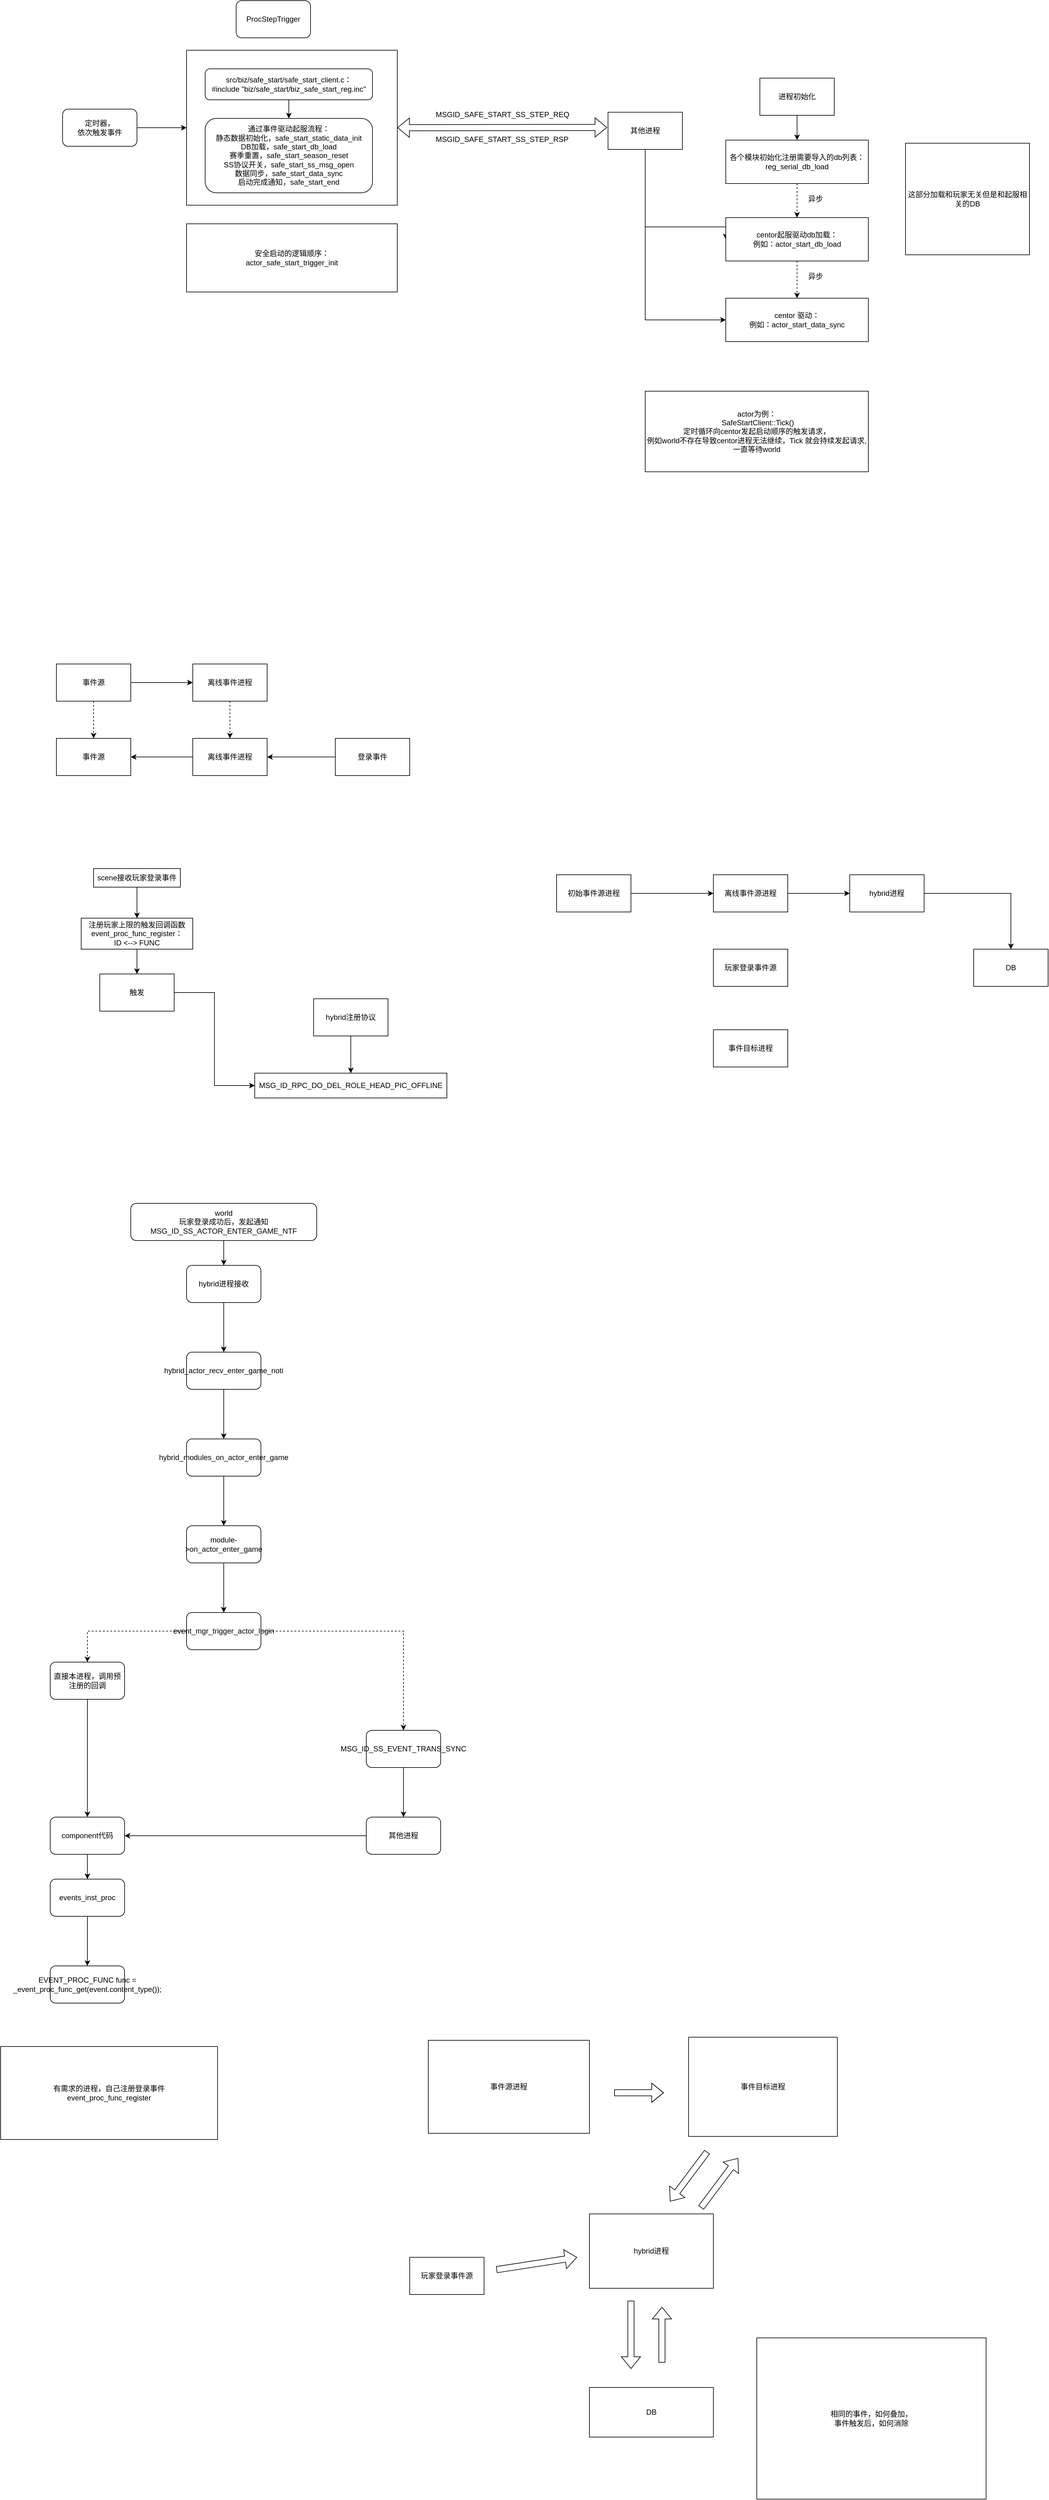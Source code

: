 <mxfile version="27.1.6">
  <diagram name="第 1 页" id="6hiVTVrZt6viN59wgq37">
    <mxGraphModel dx="2363" dy="802" grid="1" gridSize="10" guides="1" tooltips="1" connect="1" arrows="1" fold="1" page="1" pageScale="1" pageWidth="827" pageHeight="1169" math="0" shadow="0">
      <root>
        <mxCell id="0" />
        <mxCell id="1" parent="0" />
        <mxCell id="mDo8tufiwEILMH_RNeTL-4" value="" style="edgeStyle=orthogonalEdgeStyle;rounded=0;orthogonalLoop=1;jettySize=auto;html=1;" edge="1" parent="1" source="mDo8tufiwEILMH_RNeTL-2" target="mDo8tufiwEILMH_RNeTL-3">
          <mxGeometry relative="1" as="geometry" />
        </mxCell>
        <mxCell id="mDo8tufiwEILMH_RNeTL-2" value="src/biz/safe_start/safe_start_client.c：&lt;div&gt;#include &quot;biz/safe_start/biz_safe_start_reg.inc&quot;&lt;/div&gt;" style="rounded=1;whiteSpace=wrap;html=1;" vertex="1" parent="1">
          <mxGeometry x="260" y="220" width="270" height="50" as="geometry" />
        </mxCell>
        <mxCell id="mDo8tufiwEILMH_RNeTL-3" value="&lt;div&gt;通过事件驱动起服流程：&lt;/div&gt;静态数据初始化，safe_start_static_data_init&lt;div&gt;DB加载，safe_start_db_load&lt;/div&gt;&lt;div&gt;赛季重置，safe_start_season_reset&lt;/div&gt;&lt;div&gt;SS协议开关，safe_start_ss_msg_open&lt;/div&gt;&lt;div&gt;数据同步，safe_start_data_sync&lt;/div&gt;&lt;div&gt;启动完成通知，safe_start_end&lt;/div&gt;" style="rounded=1;whiteSpace=wrap;html=1;" vertex="1" parent="1">
          <mxGeometry x="260" y="300" width="270" height="120" as="geometry" />
        </mxCell>
        <mxCell id="mDo8tufiwEILMH_RNeTL-5" value="" style="rounded=0;whiteSpace=wrap;html=1;fillColor=none;" vertex="1" parent="1">
          <mxGeometry x="230" y="190" width="340" height="250" as="geometry" />
        </mxCell>
        <mxCell id="mDo8tufiwEILMH_RNeTL-6" value="ProcStepTrigger" style="rounded=1;whiteSpace=wrap;html=1;" vertex="1" parent="1">
          <mxGeometry x="310" y="110" width="120" height="60" as="geometry" />
        </mxCell>
        <mxCell id="mDo8tufiwEILMH_RNeTL-8" value="" style="edgeStyle=orthogonalEdgeStyle;rounded=0;orthogonalLoop=1;jettySize=auto;html=1;" edge="1" parent="1" source="mDo8tufiwEILMH_RNeTL-7" target="mDo8tufiwEILMH_RNeTL-5">
          <mxGeometry relative="1" as="geometry" />
        </mxCell>
        <mxCell id="mDo8tufiwEILMH_RNeTL-7" value="定时器，&lt;div&gt;依次触发事件&lt;/div&gt;" style="rounded=1;whiteSpace=wrap;html=1;" vertex="1" parent="1">
          <mxGeometry x="30" y="285" width="120" height="60" as="geometry" />
        </mxCell>
        <mxCell id="mDo8tufiwEILMH_RNeTL-20" style="edgeStyle=orthogonalEdgeStyle;rounded=0;orthogonalLoop=1;jettySize=auto;html=1;entryX=0;entryY=0.5;entryDx=0;entryDy=0;" edge="1" parent="1" source="mDo8tufiwEILMH_RNeTL-9" target="mDo8tufiwEILMH_RNeTL-18">
          <mxGeometry relative="1" as="geometry">
            <Array as="points">
              <mxPoint x="970" y="475" />
            </Array>
          </mxGeometry>
        </mxCell>
        <mxCell id="mDo8tufiwEILMH_RNeTL-24" style="edgeStyle=orthogonalEdgeStyle;rounded=0;orthogonalLoop=1;jettySize=auto;html=1;entryX=0;entryY=0.5;entryDx=0;entryDy=0;" edge="1" parent="1" source="mDo8tufiwEILMH_RNeTL-9" target="mDo8tufiwEILMH_RNeTL-22">
          <mxGeometry relative="1" as="geometry">
            <Array as="points">
              <mxPoint x="970" y="625" />
            </Array>
          </mxGeometry>
        </mxCell>
        <mxCell id="mDo8tufiwEILMH_RNeTL-9" value="其他进程" style="rounded=0;whiteSpace=wrap;html=1;" vertex="1" parent="1">
          <mxGeometry x="910" y="290" width="120" height="60" as="geometry" />
        </mxCell>
        <mxCell id="mDo8tufiwEILMH_RNeTL-10" value="" style="shape=flexArrow;endArrow=classic;startArrow=classic;html=1;rounded=0;entryX=-0.012;entryY=0.409;entryDx=0;entryDy=0;entryPerimeter=0;exitX=1;exitY=0.5;exitDx=0;exitDy=0;" edge="1" parent="1" source="mDo8tufiwEILMH_RNeTL-5" target="mDo8tufiwEILMH_RNeTL-9">
          <mxGeometry width="100" height="100" relative="1" as="geometry">
            <mxPoint x="640" y="410" as="sourcePoint" />
            <mxPoint x="740" y="310" as="targetPoint" />
          </mxGeometry>
        </mxCell>
        <mxCell id="mDo8tufiwEILMH_RNeTL-11" value="MSGID_SAFE_START_SS_STEP_RSP" style="text;whiteSpace=wrap;" vertex="1" parent="1">
          <mxGeometry x="630" y="320" width="250" height="30" as="geometry" />
        </mxCell>
        <mxCell id="mDo8tufiwEILMH_RNeTL-12" value="MSGID_SAFE_START_SS_STEP_REQ" style="text;whiteSpace=wrap;" vertex="1" parent="1">
          <mxGeometry x="630" y="280" width="250" height="20" as="geometry" />
        </mxCell>
        <mxCell id="mDo8tufiwEILMH_RNeTL-13" value="&lt;div&gt;安全启动的逻辑顺序：&lt;/div&gt;actor_safe_start_trigger_init" style="rounded=0;whiteSpace=wrap;html=1;" vertex="1" parent="1">
          <mxGeometry x="230" y="470" width="340" height="110" as="geometry" />
        </mxCell>
        <mxCell id="mDo8tufiwEILMH_RNeTL-14" value="actor为例：&lt;div&gt;&amp;nbsp;SafeStartClient::Tick()&lt;/div&gt;&lt;div&gt;定时循环向centor发起启动顺序的触发请求，&lt;/div&gt;&lt;div&gt;例如world不存在导致centor进程无法继续，Tick 就会持续发起请求,一直等待world&lt;/div&gt;" style="rounded=0;whiteSpace=wrap;html=1;" vertex="1" parent="1">
          <mxGeometry x="970" y="740" width="360" height="130" as="geometry" />
        </mxCell>
        <mxCell id="mDo8tufiwEILMH_RNeTL-17" value="" style="edgeStyle=orthogonalEdgeStyle;rounded=0;orthogonalLoop=1;jettySize=auto;html=1;" edge="1" parent="1" source="mDo8tufiwEILMH_RNeTL-15" target="mDo8tufiwEILMH_RNeTL-16">
          <mxGeometry relative="1" as="geometry" />
        </mxCell>
        <mxCell id="mDo8tufiwEILMH_RNeTL-15" value="进程初始化" style="rounded=0;whiteSpace=wrap;html=1;" vertex="1" parent="1">
          <mxGeometry x="1155" y="235" width="120" height="60" as="geometry" />
        </mxCell>
        <mxCell id="mDo8tufiwEILMH_RNeTL-19" value="" style="edgeStyle=orthogonalEdgeStyle;rounded=0;orthogonalLoop=1;jettySize=auto;html=1;dashed=1;" edge="1" parent="1" source="mDo8tufiwEILMH_RNeTL-16" target="mDo8tufiwEILMH_RNeTL-18">
          <mxGeometry relative="1" as="geometry" />
        </mxCell>
        <mxCell id="mDo8tufiwEILMH_RNeTL-16" value="各个模块初始化注册需要导入的db列表：&lt;div&gt;reg_serial_db_load&lt;/div&gt;" style="rounded=0;whiteSpace=wrap;html=1;" vertex="1" parent="1">
          <mxGeometry x="1100" y="335" width="230" height="70" as="geometry" />
        </mxCell>
        <mxCell id="mDo8tufiwEILMH_RNeTL-23" value="" style="edgeStyle=orthogonalEdgeStyle;rounded=0;orthogonalLoop=1;jettySize=auto;html=1;dashed=1;" edge="1" parent="1" source="mDo8tufiwEILMH_RNeTL-18" target="mDo8tufiwEILMH_RNeTL-22">
          <mxGeometry relative="1" as="geometry" />
        </mxCell>
        <mxCell id="mDo8tufiwEILMH_RNeTL-18" value="centor起服驱动db加载：&lt;div&gt;例如：actor_start_db_load&lt;/div&gt;" style="rounded=0;whiteSpace=wrap;html=1;" vertex="1" parent="1">
          <mxGeometry x="1100" y="460" width="230" height="70" as="geometry" />
        </mxCell>
        <mxCell id="mDo8tufiwEILMH_RNeTL-21" value="这部分加载和玩家无关但是和起服相关的DB" style="rounded=0;whiteSpace=wrap;html=1;" vertex="1" parent="1">
          <mxGeometry x="1390" y="340" width="200" height="180" as="geometry" />
        </mxCell>
        <mxCell id="mDo8tufiwEILMH_RNeTL-22" value="&lt;div&gt;centor 驱动：&lt;/div&gt;例如：actor_start_data_sync" style="rounded=0;whiteSpace=wrap;html=1;" vertex="1" parent="1">
          <mxGeometry x="1100" y="590" width="230" height="70" as="geometry" />
        </mxCell>
        <mxCell id="mDo8tufiwEILMH_RNeTL-25" value="异步" style="text;html=1;align=center;verticalAlign=middle;whiteSpace=wrap;rounded=0;" vertex="1" parent="1">
          <mxGeometry x="1215" y="415" width="60" height="30" as="geometry" />
        </mxCell>
        <mxCell id="mDo8tufiwEILMH_RNeTL-26" value="异步" style="text;html=1;align=center;verticalAlign=middle;whiteSpace=wrap;rounded=0;" vertex="1" parent="1">
          <mxGeometry x="1215" y="540" width="60" height="30" as="geometry" />
        </mxCell>
        <mxCell id="mDo8tufiwEILMH_RNeTL-39" value="" style="edgeStyle=orthogonalEdgeStyle;rounded=0;orthogonalLoop=1;jettySize=auto;html=1;dashed=1;" edge="1" parent="1" source="mDo8tufiwEILMH_RNeTL-27" target="mDo8tufiwEILMH_RNeTL-38">
          <mxGeometry relative="1" as="geometry" />
        </mxCell>
        <mxCell id="mDo8tufiwEILMH_RNeTL-27" value="事件源" style="rounded=0;whiteSpace=wrap;html=1;" vertex="1" parent="1">
          <mxGeometry x="20" y="1180" width="120" height="60" as="geometry" />
        </mxCell>
        <mxCell id="mDo8tufiwEILMH_RNeTL-29" value="" style="edgeStyle=orthogonalEdgeStyle;rounded=0;orthogonalLoop=1;jettySize=auto;html=1;" edge="1" parent="1" source="mDo8tufiwEILMH_RNeTL-27" target="mDo8tufiwEILMH_RNeTL-28">
          <mxGeometry relative="1" as="geometry" />
        </mxCell>
        <mxCell id="mDo8tufiwEILMH_RNeTL-36" value="" style="edgeStyle=orthogonalEdgeStyle;rounded=0;orthogonalLoop=1;jettySize=auto;html=1;dashed=1;" edge="1" parent="1" source="mDo8tufiwEILMH_RNeTL-28" target="mDo8tufiwEILMH_RNeTL-35">
          <mxGeometry relative="1" as="geometry" />
        </mxCell>
        <mxCell id="mDo8tufiwEILMH_RNeTL-28" value="离线事件进程" style="rounded=0;whiteSpace=wrap;html=1;" vertex="1" parent="1">
          <mxGeometry x="240" y="1180" width="120" height="60" as="geometry" />
        </mxCell>
        <mxCell id="mDo8tufiwEILMH_RNeTL-37" value="" style="edgeStyle=orthogonalEdgeStyle;rounded=0;orthogonalLoop=1;jettySize=auto;html=1;" edge="1" parent="1" source="mDo8tufiwEILMH_RNeTL-30" target="mDo8tufiwEILMH_RNeTL-35">
          <mxGeometry relative="1" as="geometry" />
        </mxCell>
        <mxCell id="mDo8tufiwEILMH_RNeTL-30" value="登录事件" style="rounded=0;whiteSpace=wrap;html=1;" vertex="1" parent="1">
          <mxGeometry x="470" y="1300" width="120" height="60" as="geometry" />
        </mxCell>
        <mxCell id="mDo8tufiwEILMH_RNeTL-40" value="" style="edgeStyle=orthogonalEdgeStyle;rounded=0;orthogonalLoop=1;jettySize=auto;html=1;" edge="1" parent="1" source="mDo8tufiwEILMH_RNeTL-35" target="mDo8tufiwEILMH_RNeTL-38">
          <mxGeometry relative="1" as="geometry" />
        </mxCell>
        <mxCell id="mDo8tufiwEILMH_RNeTL-35" value="离线事件进程" style="rounded=0;whiteSpace=wrap;html=1;" vertex="1" parent="1">
          <mxGeometry x="240" y="1300" width="120" height="60" as="geometry" />
        </mxCell>
        <mxCell id="mDo8tufiwEILMH_RNeTL-38" value="事件源" style="rounded=0;whiteSpace=wrap;html=1;" vertex="1" parent="1">
          <mxGeometry x="20" y="1300" width="120" height="60" as="geometry" />
        </mxCell>
        <mxCell id="mDo8tufiwEILMH_RNeTL-43" value="" style="edgeStyle=orthogonalEdgeStyle;rounded=0;orthogonalLoop=1;jettySize=auto;html=1;" edge="1" parent="1" source="mDo8tufiwEILMH_RNeTL-41" target="mDo8tufiwEILMH_RNeTL-42">
          <mxGeometry relative="1" as="geometry" />
        </mxCell>
        <mxCell id="mDo8tufiwEILMH_RNeTL-41" value="注册玩家上限的触发回调函数&lt;div&gt;event_proc_func_register：&lt;/div&gt;&lt;div&gt;ID &amp;lt;--&amp;gt; FUNC&lt;/div&gt;" style="rounded=0;whiteSpace=wrap;html=1;" vertex="1" parent="1">
          <mxGeometry x="60" y="1590" width="180" height="50" as="geometry" />
        </mxCell>
        <mxCell id="mDo8tufiwEILMH_RNeTL-54" style="edgeStyle=orthogonalEdgeStyle;rounded=0;orthogonalLoop=1;jettySize=auto;html=1;entryX=0;entryY=0.5;entryDx=0;entryDy=0;" edge="1" parent="1" source="mDo8tufiwEILMH_RNeTL-42" target="mDo8tufiwEILMH_RNeTL-47">
          <mxGeometry relative="1" as="geometry" />
        </mxCell>
        <mxCell id="mDo8tufiwEILMH_RNeTL-42" value="触发" style="whiteSpace=wrap;html=1;rounded=0;" vertex="1" parent="1">
          <mxGeometry x="90" y="1680" width="120" height="60" as="geometry" />
        </mxCell>
        <mxCell id="mDo8tufiwEILMH_RNeTL-53" value="" style="edgeStyle=orthogonalEdgeStyle;rounded=0;orthogonalLoop=1;jettySize=auto;html=1;" edge="1" parent="1" source="mDo8tufiwEILMH_RNeTL-44" target="mDo8tufiwEILMH_RNeTL-47">
          <mxGeometry relative="1" as="geometry" />
        </mxCell>
        <mxCell id="mDo8tufiwEILMH_RNeTL-44" value="hybrid注册协议" style="rounded=0;whiteSpace=wrap;html=1;" vertex="1" parent="1">
          <mxGeometry x="435" y="1720" width="120" height="60" as="geometry" />
        </mxCell>
        <mxCell id="mDo8tufiwEILMH_RNeTL-47" value="MSG_ID_RPC_DO_DEL_ROLE_HEAD_PIC_OFFLINE" style="rounded=0;whiteSpace=wrap;html=1;" vertex="1" parent="1">
          <mxGeometry x="340" y="1840" width="310" height="40" as="geometry" />
        </mxCell>
        <mxCell id="mDo8tufiwEILMH_RNeTL-51" value="" style="edgeStyle=orthogonalEdgeStyle;rounded=0;orthogonalLoop=1;jettySize=auto;html=1;" edge="1" parent="1" source="mDo8tufiwEILMH_RNeTL-49" target="mDo8tufiwEILMH_RNeTL-41">
          <mxGeometry relative="1" as="geometry" />
        </mxCell>
        <mxCell id="mDo8tufiwEILMH_RNeTL-49" value="scene接收玩家登录事件" style="rounded=0;whiteSpace=wrap;html=1;" vertex="1" parent="1">
          <mxGeometry x="80" y="1510" width="140" height="30" as="geometry" />
        </mxCell>
        <mxCell id="mDo8tufiwEILMH_RNeTL-57" style="edgeStyle=orthogonalEdgeStyle;rounded=0;orthogonalLoop=1;jettySize=auto;html=1;entryX=0;entryY=0.5;entryDx=0;entryDy=0;" edge="1" parent="1" source="mDo8tufiwEILMH_RNeTL-55" target="mDo8tufiwEILMH_RNeTL-56">
          <mxGeometry relative="1" as="geometry" />
        </mxCell>
        <mxCell id="mDo8tufiwEILMH_RNeTL-55" value="离线事件源进程" style="rounded=0;whiteSpace=wrap;html=1;" vertex="1" parent="1">
          <mxGeometry x="1080" y="1520" width="120" height="60" as="geometry" />
        </mxCell>
        <mxCell id="mDo8tufiwEILMH_RNeTL-59" value="" style="edgeStyle=orthogonalEdgeStyle;rounded=0;orthogonalLoop=1;jettySize=auto;html=1;" edge="1" parent="1" source="mDo8tufiwEILMH_RNeTL-56" target="mDo8tufiwEILMH_RNeTL-58">
          <mxGeometry relative="1" as="geometry" />
        </mxCell>
        <mxCell id="mDo8tufiwEILMH_RNeTL-56" value="hybrid进程" style="rounded=0;whiteSpace=wrap;html=1;" vertex="1" parent="1">
          <mxGeometry x="1300" y="1520" width="120" height="60" as="geometry" />
        </mxCell>
        <mxCell id="mDo8tufiwEILMH_RNeTL-58" value="DB" style="rounded=0;whiteSpace=wrap;html=1;" vertex="1" parent="1">
          <mxGeometry x="1500" y="1640" width="120" height="60" as="geometry" />
        </mxCell>
        <mxCell id="mDo8tufiwEILMH_RNeTL-60" value="事件目标进程" style="rounded=0;whiteSpace=wrap;html=1;" vertex="1" parent="1">
          <mxGeometry x="1080" y="1770" width="120" height="60" as="geometry" />
        </mxCell>
        <mxCell id="mDo8tufiwEILMH_RNeTL-61" value="玩家登录事件源" style="rounded=0;whiteSpace=wrap;html=1;" vertex="1" parent="1">
          <mxGeometry x="1080" y="1640" width="120" height="60" as="geometry" />
        </mxCell>
        <mxCell id="mDo8tufiwEILMH_RNeTL-63" style="edgeStyle=orthogonalEdgeStyle;rounded=0;orthogonalLoop=1;jettySize=auto;html=1;" edge="1" parent="1" source="mDo8tufiwEILMH_RNeTL-62" target="mDo8tufiwEILMH_RNeTL-55">
          <mxGeometry relative="1" as="geometry" />
        </mxCell>
        <mxCell id="mDo8tufiwEILMH_RNeTL-62" value="初始事件源进程" style="rounded=0;whiteSpace=wrap;html=1;" vertex="1" parent="1">
          <mxGeometry x="827" y="1520" width="120" height="60" as="geometry" />
        </mxCell>
        <mxCell id="mDo8tufiwEILMH_RNeTL-66" value="" style="edgeStyle=orthogonalEdgeStyle;rounded=0;orthogonalLoop=1;jettySize=auto;html=1;" edge="1" parent="1" source="mDo8tufiwEILMH_RNeTL-64" target="mDo8tufiwEILMH_RNeTL-65">
          <mxGeometry relative="1" as="geometry" />
        </mxCell>
        <mxCell id="mDo8tufiwEILMH_RNeTL-64" value="world&lt;div&gt;玩家登录成功后，发起通知&lt;/div&gt;&lt;div&gt;MSG_ID_SS_ACTOR_ENTER_GAME_NTF&lt;/div&gt;" style="rounded=1;whiteSpace=wrap;html=1;" vertex="1" parent="1">
          <mxGeometry x="140" y="2050" width="300" height="60" as="geometry" />
        </mxCell>
        <mxCell id="mDo8tufiwEILMH_RNeTL-68" value="" style="edgeStyle=orthogonalEdgeStyle;rounded=0;orthogonalLoop=1;jettySize=auto;html=1;" edge="1" parent="1" source="mDo8tufiwEILMH_RNeTL-65" target="mDo8tufiwEILMH_RNeTL-67">
          <mxGeometry relative="1" as="geometry" />
        </mxCell>
        <mxCell id="mDo8tufiwEILMH_RNeTL-65" value="hybrid进程接收" style="rounded=1;whiteSpace=wrap;html=1;" vertex="1" parent="1">
          <mxGeometry x="230" y="2150" width="120" height="60" as="geometry" />
        </mxCell>
        <mxCell id="mDo8tufiwEILMH_RNeTL-70" value="" style="edgeStyle=orthogonalEdgeStyle;rounded=0;orthogonalLoop=1;jettySize=auto;html=1;" edge="1" parent="1" source="mDo8tufiwEILMH_RNeTL-67" target="mDo8tufiwEILMH_RNeTL-69">
          <mxGeometry relative="1" as="geometry" />
        </mxCell>
        <mxCell id="mDo8tufiwEILMH_RNeTL-67" value="hybrid_actor_recv_enter_game_noti" style="rounded=1;whiteSpace=wrap;html=1;" vertex="1" parent="1">
          <mxGeometry x="230" y="2290" width="120" height="60" as="geometry" />
        </mxCell>
        <mxCell id="mDo8tufiwEILMH_RNeTL-72" value="" style="edgeStyle=orthogonalEdgeStyle;rounded=0;orthogonalLoop=1;jettySize=auto;html=1;" edge="1" parent="1" source="mDo8tufiwEILMH_RNeTL-69" target="mDo8tufiwEILMH_RNeTL-71">
          <mxGeometry relative="1" as="geometry" />
        </mxCell>
        <mxCell id="mDo8tufiwEILMH_RNeTL-69" value="hybrid_modules_on_actor_enter_game" style="rounded=1;whiteSpace=wrap;html=1;" vertex="1" parent="1">
          <mxGeometry x="230" y="2430" width="120" height="60" as="geometry" />
        </mxCell>
        <mxCell id="mDo8tufiwEILMH_RNeTL-74" value="" style="edgeStyle=orthogonalEdgeStyle;rounded=0;orthogonalLoop=1;jettySize=auto;html=1;" edge="1" parent="1" source="mDo8tufiwEILMH_RNeTL-71" target="mDo8tufiwEILMH_RNeTL-73">
          <mxGeometry relative="1" as="geometry" />
        </mxCell>
        <mxCell id="mDo8tufiwEILMH_RNeTL-71" value="module-&amp;gt;on_actor_enter_game" style="rounded=1;whiteSpace=wrap;html=1;" vertex="1" parent="1">
          <mxGeometry x="230" y="2570" width="120" height="60" as="geometry" />
        </mxCell>
        <mxCell id="mDo8tufiwEILMH_RNeTL-76" value="" style="edgeStyle=orthogonalEdgeStyle;rounded=0;orthogonalLoop=1;jettySize=auto;html=1;dashed=1;" edge="1" parent="1" source="mDo8tufiwEILMH_RNeTL-73" target="mDo8tufiwEILMH_RNeTL-75">
          <mxGeometry relative="1" as="geometry" />
        </mxCell>
        <mxCell id="mDo8tufiwEILMH_RNeTL-80" value="" style="edgeStyle=orthogonalEdgeStyle;rounded=0;orthogonalLoop=1;jettySize=auto;html=1;dashed=1;" edge="1" parent="1" source="mDo8tufiwEILMH_RNeTL-73" target="mDo8tufiwEILMH_RNeTL-79">
          <mxGeometry relative="1" as="geometry" />
        </mxCell>
        <mxCell id="mDo8tufiwEILMH_RNeTL-73" value="event_mgr_trigger_actor_login" style="rounded=1;whiteSpace=wrap;html=1;" vertex="1" parent="1">
          <mxGeometry x="230" y="2710" width="120" height="60" as="geometry" />
        </mxCell>
        <mxCell id="mDo8tufiwEILMH_RNeTL-78" value="" style="edgeStyle=orthogonalEdgeStyle;rounded=0;orthogonalLoop=1;jettySize=auto;html=1;" edge="1" parent="1" source="mDo8tufiwEILMH_RNeTL-75" target="mDo8tufiwEILMH_RNeTL-77">
          <mxGeometry relative="1" as="geometry" />
        </mxCell>
        <mxCell id="mDo8tufiwEILMH_RNeTL-75" value="MSG_ID_SS_EVENT_TRANS_SYNC" style="rounded=1;whiteSpace=wrap;html=1;" vertex="1" parent="1">
          <mxGeometry x="520" y="2900" width="120" height="60" as="geometry" />
        </mxCell>
        <mxCell id="mDo8tufiwEILMH_RNeTL-87" style="edgeStyle=orthogonalEdgeStyle;rounded=0;orthogonalLoop=1;jettySize=auto;html=1;entryX=1;entryY=0.5;entryDx=0;entryDy=0;" edge="1" parent="1" source="mDo8tufiwEILMH_RNeTL-77" target="mDo8tufiwEILMH_RNeTL-86">
          <mxGeometry relative="1" as="geometry" />
        </mxCell>
        <mxCell id="mDo8tufiwEILMH_RNeTL-77" value="其他进程" style="whiteSpace=wrap;html=1;rounded=1;" vertex="1" parent="1">
          <mxGeometry x="520" y="3040" width="120" height="60" as="geometry" />
        </mxCell>
        <mxCell id="mDo8tufiwEILMH_RNeTL-88" style="edgeStyle=orthogonalEdgeStyle;rounded=0;orthogonalLoop=1;jettySize=auto;html=1;entryX=0.5;entryY=0;entryDx=0;entryDy=0;" edge="1" parent="1" source="mDo8tufiwEILMH_RNeTL-79" target="mDo8tufiwEILMH_RNeTL-86">
          <mxGeometry relative="1" as="geometry" />
        </mxCell>
        <mxCell id="mDo8tufiwEILMH_RNeTL-79" value="直接本进程，调用预注册的回调" style="whiteSpace=wrap;html=1;rounded=1;" vertex="1" parent="1">
          <mxGeometry x="10" y="2790" width="120" height="60" as="geometry" />
        </mxCell>
        <mxCell id="mDo8tufiwEILMH_RNeTL-84" value="" style="edgeStyle=orthogonalEdgeStyle;rounded=0;orthogonalLoop=1;jettySize=auto;html=1;" edge="1" parent="1" source="mDo8tufiwEILMH_RNeTL-81" target="mDo8tufiwEILMH_RNeTL-83">
          <mxGeometry relative="1" as="geometry" />
        </mxCell>
        <mxCell id="mDo8tufiwEILMH_RNeTL-81" value="events_inst_proc" style="whiteSpace=wrap;html=1;rounded=1;" vertex="1" parent="1">
          <mxGeometry x="10" y="3140" width="120" height="60" as="geometry" />
        </mxCell>
        <mxCell id="mDo8tufiwEILMH_RNeTL-83" value="EVENT_PROC_FUNC func = _event_proc_func_get(event.content_type());" style="whiteSpace=wrap;html=1;rounded=1;" vertex="1" parent="1">
          <mxGeometry x="10" y="3280" width="120" height="60" as="geometry" />
        </mxCell>
        <mxCell id="mDo8tufiwEILMH_RNeTL-89" value="" style="edgeStyle=orthogonalEdgeStyle;rounded=0;orthogonalLoop=1;jettySize=auto;html=1;" edge="1" parent="1" source="mDo8tufiwEILMH_RNeTL-86" target="mDo8tufiwEILMH_RNeTL-81">
          <mxGeometry relative="1" as="geometry" />
        </mxCell>
        <mxCell id="mDo8tufiwEILMH_RNeTL-86" value="component代码" style="rounded=1;whiteSpace=wrap;html=1;" vertex="1" parent="1">
          <mxGeometry x="10" y="3040" width="120" height="60" as="geometry" />
        </mxCell>
        <mxCell id="mDo8tufiwEILMH_RNeTL-90" value="有需求的进程，自己注册登录事件&lt;div&gt;event_proc_func_register&lt;/div&gt;" style="rounded=0;whiteSpace=wrap;html=1;" vertex="1" parent="1">
          <mxGeometry x="-70" y="3410" width="350" height="150" as="geometry" />
        </mxCell>
        <mxCell id="mDo8tufiwEILMH_RNeTL-91" value="事件源进程" style="rounded=0;whiteSpace=wrap;html=1;" vertex="1" parent="1">
          <mxGeometry x="620" y="3400" width="260" height="150" as="geometry" />
        </mxCell>
        <mxCell id="mDo8tufiwEILMH_RNeTL-92" value="事件目标进程" style="rounded=0;whiteSpace=wrap;html=1;" vertex="1" parent="1">
          <mxGeometry x="1040" y="3395" width="240" height="160" as="geometry" />
        </mxCell>
        <mxCell id="mDo8tufiwEILMH_RNeTL-93" value="hybrid进程" style="rounded=0;whiteSpace=wrap;html=1;" vertex="1" parent="1">
          <mxGeometry x="880" y="3680" width="200" height="120" as="geometry" />
        </mxCell>
        <mxCell id="mDo8tufiwEILMH_RNeTL-95" value="DB" style="rounded=0;whiteSpace=wrap;html=1;" vertex="1" parent="1">
          <mxGeometry x="880" y="3960" width="200" height="80" as="geometry" />
        </mxCell>
        <mxCell id="mDo8tufiwEILMH_RNeTL-96" value="" style="shape=flexArrow;endArrow=classic;html=1;rounded=0;" edge="1" parent="1">
          <mxGeometry width="50" height="50" relative="1" as="geometry">
            <mxPoint x="920" y="3484.62" as="sourcePoint" />
            <mxPoint x="1000" y="3484.62" as="targetPoint" />
            <Array as="points">
              <mxPoint x="960" y="3484.62" />
            </Array>
          </mxGeometry>
        </mxCell>
        <mxCell id="mDo8tufiwEILMH_RNeTL-97" value="" style="shape=flexArrow;endArrow=classic;html=1;rounded=0;" edge="1" parent="1">
          <mxGeometry width="50" height="50" relative="1" as="geometry">
            <mxPoint x="1070" y="3580" as="sourcePoint" />
            <mxPoint x="1010" y="3660" as="targetPoint" />
          </mxGeometry>
        </mxCell>
        <mxCell id="mDo8tufiwEILMH_RNeTL-98" value="" style="shape=flexArrow;endArrow=classic;html=1;rounded=0;" edge="1" parent="1">
          <mxGeometry width="50" height="50" relative="1" as="geometry">
            <mxPoint x="1060" y="3670" as="sourcePoint" />
            <mxPoint x="1120" y="3590" as="targetPoint" />
          </mxGeometry>
        </mxCell>
        <mxCell id="mDo8tufiwEILMH_RNeTL-99" value="" style="shape=flexArrow;endArrow=classic;html=1;rounded=0;" edge="1" parent="1">
          <mxGeometry width="50" height="50" relative="1" as="geometry">
            <mxPoint x="947" y="3820" as="sourcePoint" />
            <mxPoint x="947" y="3930" as="targetPoint" />
          </mxGeometry>
        </mxCell>
        <mxCell id="mDo8tufiwEILMH_RNeTL-100" value="" style="shape=flexArrow;endArrow=classic;html=1;rounded=0;" edge="1" parent="1">
          <mxGeometry width="50" height="50" relative="1" as="geometry">
            <mxPoint x="997" y="3920" as="sourcePoint" />
            <mxPoint x="997" y="3830" as="targetPoint" />
          </mxGeometry>
        </mxCell>
        <mxCell id="mDo8tufiwEILMH_RNeTL-101" value="玩家登录事件源" style="rounded=0;whiteSpace=wrap;html=1;" vertex="1" parent="1">
          <mxGeometry x="590" y="3750" width="120" height="60" as="geometry" />
        </mxCell>
        <mxCell id="mDo8tufiwEILMH_RNeTL-102" value="" style="shape=flexArrow;endArrow=classic;html=1;rounded=0;" edge="1" parent="1">
          <mxGeometry width="50" height="50" relative="1" as="geometry">
            <mxPoint x="730" y="3770" as="sourcePoint" />
            <mxPoint x="860" y="3750" as="targetPoint" />
          </mxGeometry>
        </mxCell>
        <mxCell id="mDo8tufiwEILMH_RNeTL-103" value="相同的事件，如何叠加，&lt;div&gt;事件触发后，如何消除&lt;/div&gt;" style="rounded=0;whiteSpace=wrap;html=1;" vertex="1" parent="1">
          <mxGeometry x="1150" y="3880" width="370" height="260" as="geometry" />
        </mxCell>
      </root>
    </mxGraphModel>
  </diagram>
</mxfile>
